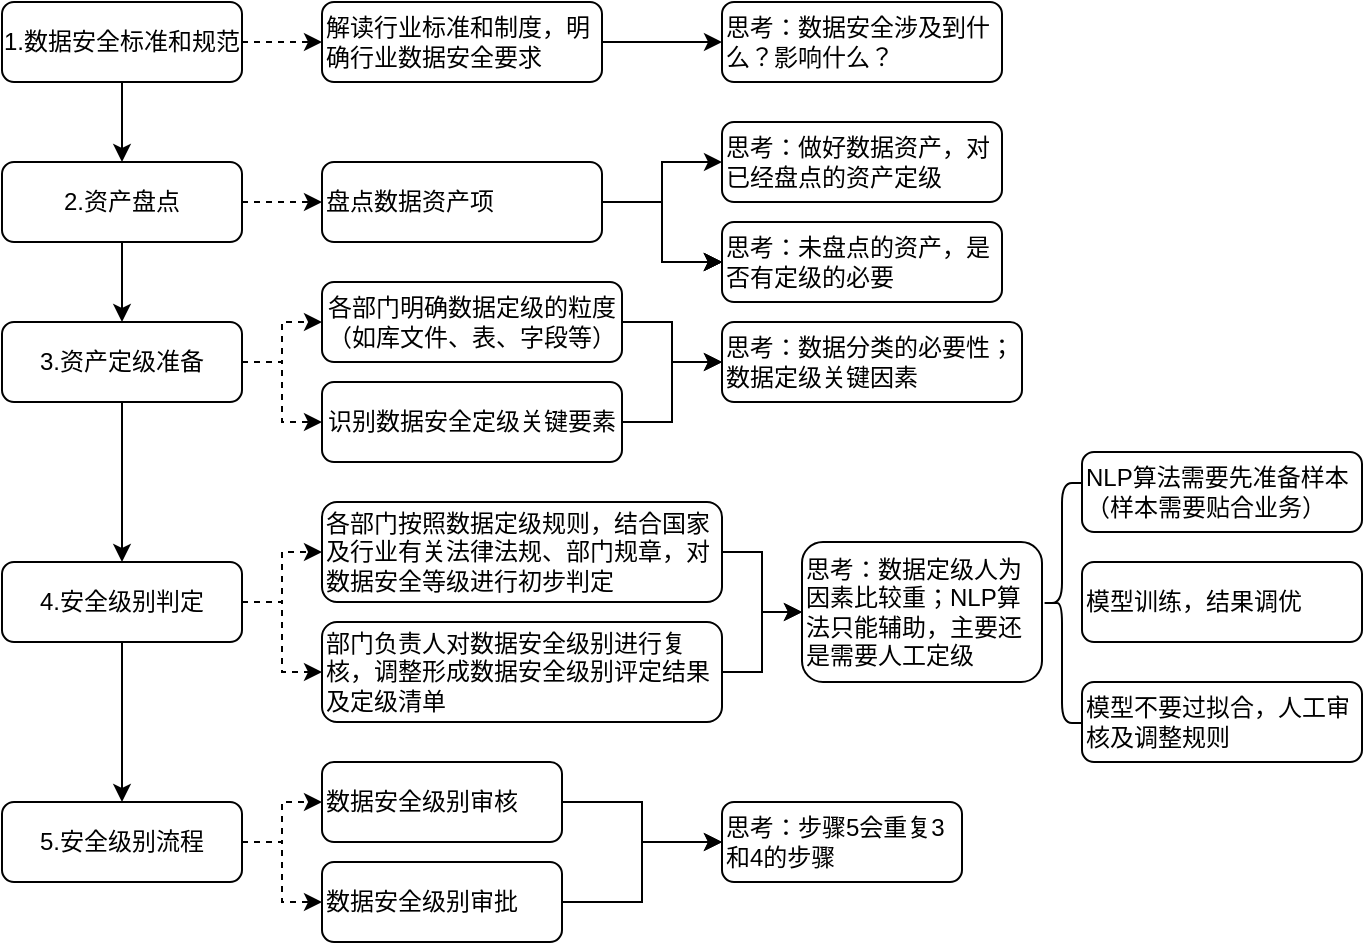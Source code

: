 <mxfile version="21.3.7" type="github">
  <diagram name="第 1 页" id="pbgh6q_sP_-A8DNwU9to">
    <mxGraphModel dx="954" dy="503" grid="1" gridSize="10" guides="1" tooltips="1" connect="1" arrows="1" fold="1" page="1" pageScale="1" pageWidth="827" pageHeight="1169" math="0" shadow="0">
      <root>
        <mxCell id="0" />
        <mxCell id="1" parent="0" />
        <mxCell id="QBAxHrYi88ACEBavRzSa-21" style="edgeStyle=orthogonalEdgeStyle;rounded=0;orthogonalLoop=1;jettySize=auto;html=1;exitX=1;exitY=0.5;exitDx=0;exitDy=0;dashed=1;" edge="1" parent="1" source="QBAxHrYi88ACEBavRzSa-1" target="QBAxHrYi88ACEBavRzSa-9">
          <mxGeometry relative="1" as="geometry" />
        </mxCell>
        <mxCell id="QBAxHrYi88ACEBavRzSa-30" style="edgeStyle=orthogonalEdgeStyle;rounded=0;orthogonalLoop=1;jettySize=auto;html=1;exitX=0.5;exitY=1;exitDx=0;exitDy=0;entryX=0.5;entryY=0;entryDx=0;entryDy=0;" edge="1" parent="1" source="QBAxHrYi88ACEBavRzSa-1" target="QBAxHrYi88ACEBavRzSa-3">
          <mxGeometry relative="1" as="geometry" />
        </mxCell>
        <mxCell id="QBAxHrYi88ACEBavRzSa-1" value="2.资产盘点" style="rounded=1;whiteSpace=wrap;html=1;" vertex="1" parent="1">
          <mxGeometry x="120" y="200" width="120" height="40" as="geometry" />
        </mxCell>
        <mxCell id="QBAxHrYi88ACEBavRzSa-8" style="edgeStyle=orthogonalEdgeStyle;rounded=0;orthogonalLoop=1;jettySize=auto;html=1;exitX=1;exitY=0.5;exitDx=0;exitDy=0;entryX=0;entryY=0.5;entryDx=0;entryDy=0;dashed=1;" edge="1" parent="1" source="QBAxHrYi88ACEBavRzSa-2" target="QBAxHrYi88ACEBavRzSa-4">
          <mxGeometry relative="1" as="geometry" />
        </mxCell>
        <mxCell id="QBAxHrYi88ACEBavRzSa-29" style="edgeStyle=orthogonalEdgeStyle;rounded=0;orthogonalLoop=1;jettySize=auto;html=1;exitX=0.5;exitY=1;exitDx=0;exitDy=0;entryX=0.5;entryY=0;entryDx=0;entryDy=0;" edge="1" parent="1" source="QBAxHrYi88ACEBavRzSa-2" target="QBAxHrYi88ACEBavRzSa-1">
          <mxGeometry relative="1" as="geometry" />
        </mxCell>
        <mxCell id="QBAxHrYi88ACEBavRzSa-2" value="1.数据安全标准和规范" style="rounded=1;whiteSpace=wrap;html=1;" vertex="1" parent="1">
          <mxGeometry x="120" y="120" width="120" height="40" as="geometry" />
        </mxCell>
        <mxCell id="QBAxHrYi88ACEBavRzSa-18" value="" style="edgeStyle=orthogonalEdgeStyle;rounded=0;orthogonalLoop=1;jettySize=auto;html=1;dashed=1;" edge="1" parent="1" source="QBAxHrYi88ACEBavRzSa-3" target="QBAxHrYi88ACEBavRzSa-17">
          <mxGeometry relative="1" as="geometry" />
        </mxCell>
        <mxCell id="QBAxHrYi88ACEBavRzSa-20" value="" style="edgeStyle=orthogonalEdgeStyle;rounded=0;orthogonalLoop=1;jettySize=auto;html=1;dashed=1;" edge="1" parent="1" source="QBAxHrYi88ACEBavRzSa-3" target="QBAxHrYi88ACEBavRzSa-19">
          <mxGeometry relative="1" as="geometry" />
        </mxCell>
        <mxCell id="QBAxHrYi88ACEBavRzSa-28" value="" style="edgeStyle=orthogonalEdgeStyle;rounded=0;orthogonalLoop=1;jettySize=auto;html=1;" edge="1" parent="1" source="QBAxHrYi88ACEBavRzSa-3" target="QBAxHrYi88ACEBavRzSa-27">
          <mxGeometry relative="1" as="geometry" />
        </mxCell>
        <mxCell id="QBAxHrYi88ACEBavRzSa-3" value="3.资产定级准备" style="rounded=1;whiteSpace=wrap;html=1;" vertex="1" parent="1">
          <mxGeometry x="120" y="280" width="120" height="40" as="geometry" />
        </mxCell>
        <mxCell id="QBAxHrYi88ACEBavRzSa-7" value="" style="edgeStyle=orthogonalEdgeStyle;rounded=0;orthogonalLoop=1;jettySize=auto;html=1;" edge="1" parent="1" source="QBAxHrYi88ACEBavRzSa-4" target="QBAxHrYi88ACEBavRzSa-6">
          <mxGeometry relative="1" as="geometry" />
        </mxCell>
        <mxCell id="QBAxHrYi88ACEBavRzSa-4" value="解读行业标准和制度，明确行业数据安全要求" style="rounded=1;whiteSpace=wrap;html=1;align=left;" vertex="1" parent="1">
          <mxGeometry x="280" y="120" width="140" height="40" as="geometry" />
        </mxCell>
        <mxCell id="QBAxHrYi88ACEBavRzSa-6" value="思考：数据安全涉及到什么？影响什么？" style="rounded=1;whiteSpace=wrap;html=1;align=left;" vertex="1" parent="1">
          <mxGeometry x="480" y="120" width="140" height="40" as="geometry" />
        </mxCell>
        <mxCell id="QBAxHrYi88ACEBavRzSa-11" value="" style="edgeStyle=orthogonalEdgeStyle;rounded=0;orthogonalLoop=1;jettySize=auto;html=1;" edge="1" parent="1" source="QBAxHrYi88ACEBavRzSa-9" target="QBAxHrYi88ACEBavRzSa-10">
          <mxGeometry relative="1" as="geometry" />
        </mxCell>
        <mxCell id="QBAxHrYi88ACEBavRzSa-12" value="" style="edgeStyle=orthogonalEdgeStyle;rounded=0;orthogonalLoop=1;jettySize=auto;html=1;" edge="1" parent="1" source="QBAxHrYi88ACEBavRzSa-9" target="QBAxHrYi88ACEBavRzSa-10">
          <mxGeometry relative="1" as="geometry" />
        </mxCell>
        <mxCell id="QBAxHrYi88ACEBavRzSa-13" value="" style="edgeStyle=orthogonalEdgeStyle;rounded=0;orthogonalLoop=1;jettySize=auto;html=1;" edge="1" parent="1" source="QBAxHrYi88ACEBavRzSa-9" target="QBAxHrYi88ACEBavRzSa-10">
          <mxGeometry relative="1" as="geometry" />
        </mxCell>
        <mxCell id="QBAxHrYi88ACEBavRzSa-14" value="" style="edgeStyle=orthogonalEdgeStyle;rounded=0;orthogonalLoop=1;jettySize=auto;html=1;" edge="1" parent="1" source="QBAxHrYi88ACEBavRzSa-9" target="QBAxHrYi88ACEBavRzSa-10">
          <mxGeometry relative="1" as="geometry" />
        </mxCell>
        <mxCell id="QBAxHrYi88ACEBavRzSa-16" style="edgeStyle=orthogonalEdgeStyle;rounded=0;orthogonalLoop=1;jettySize=auto;html=1;exitX=1;exitY=0.5;exitDx=0;exitDy=0;" edge="1" parent="1" source="QBAxHrYi88ACEBavRzSa-9" target="QBAxHrYi88ACEBavRzSa-15">
          <mxGeometry relative="1" as="geometry" />
        </mxCell>
        <mxCell id="QBAxHrYi88ACEBavRzSa-9" value="盘点数据资产项" style="rounded=1;whiteSpace=wrap;html=1;align=left;" vertex="1" parent="1">
          <mxGeometry x="280" y="200" width="140" height="40" as="geometry" />
        </mxCell>
        <mxCell id="QBAxHrYi88ACEBavRzSa-10" value="思考：未盘点的资产，是否有定级的必要" style="rounded=1;whiteSpace=wrap;html=1;align=left;" vertex="1" parent="1">
          <mxGeometry x="480" y="230" width="140" height="40" as="geometry" />
        </mxCell>
        <mxCell id="QBAxHrYi88ACEBavRzSa-15" value="思考：做好数据资产，对已经盘点的资产定级" style="rounded=1;whiteSpace=wrap;html=1;align=left;" vertex="1" parent="1">
          <mxGeometry x="480" y="180" width="140" height="40" as="geometry" />
        </mxCell>
        <mxCell id="QBAxHrYi88ACEBavRzSa-25" style="edgeStyle=orthogonalEdgeStyle;rounded=0;orthogonalLoop=1;jettySize=auto;html=1;exitX=1;exitY=0.5;exitDx=0;exitDy=0;entryX=0;entryY=0.5;entryDx=0;entryDy=0;" edge="1" parent="1" source="QBAxHrYi88ACEBavRzSa-17" target="QBAxHrYi88ACEBavRzSa-23">
          <mxGeometry relative="1" as="geometry" />
        </mxCell>
        <mxCell id="QBAxHrYi88ACEBavRzSa-17" value="各部门明确数据定级的粒度（如库文件、表、字段等）" style="rounded=1;whiteSpace=wrap;html=1;" vertex="1" parent="1">
          <mxGeometry x="280" y="260" width="150" height="40" as="geometry" />
        </mxCell>
        <mxCell id="QBAxHrYi88ACEBavRzSa-24" value="" style="edgeStyle=orthogonalEdgeStyle;rounded=0;orthogonalLoop=1;jettySize=auto;html=1;" edge="1" parent="1" source="QBAxHrYi88ACEBavRzSa-19" target="QBAxHrYi88ACEBavRzSa-23">
          <mxGeometry relative="1" as="geometry" />
        </mxCell>
        <mxCell id="QBAxHrYi88ACEBavRzSa-19" value="识别数据安全定级关键要素" style="rounded=1;whiteSpace=wrap;html=1;" vertex="1" parent="1">
          <mxGeometry x="280" y="310" width="150" height="40" as="geometry" />
        </mxCell>
        <mxCell id="QBAxHrYi88ACEBavRzSa-23" value="思考：数据分类的必要性；数据定级关键因素" style="rounded=1;whiteSpace=wrap;html=1;align=left;" vertex="1" parent="1">
          <mxGeometry x="480" y="280" width="150" height="40" as="geometry" />
        </mxCell>
        <mxCell id="QBAxHrYi88ACEBavRzSa-33" value="" style="edgeStyle=orthogonalEdgeStyle;rounded=0;orthogonalLoop=1;jettySize=auto;html=1;dashed=1;" edge="1" parent="1" source="QBAxHrYi88ACEBavRzSa-27" target="QBAxHrYi88ACEBavRzSa-32">
          <mxGeometry relative="1" as="geometry" />
        </mxCell>
        <mxCell id="QBAxHrYi88ACEBavRzSa-35" value="" style="edgeStyle=orthogonalEdgeStyle;rounded=0;orthogonalLoop=1;jettySize=auto;html=1;dashed=1;" edge="1" parent="1" source="QBAxHrYi88ACEBavRzSa-27" target="QBAxHrYi88ACEBavRzSa-34">
          <mxGeometry relative="1" as="geometry" />
        </mxCell>
        <mxCell id="QBAxHrYi88ACEBavRzSa-40" value="" style="edgeStyle=orthogonalEdgeStyle;rounded=0;orthogonalLoop=1;jettySize=auto;html=1;" edge="1" parent="1" source="QBAxHrYi88ACEBavRzSa-27" target="QBAxHrYi88ACEBavRzSa-39">
          <mxGeometry relative="1" as="geometry" />
        </mxCell>
        <mxCell id="QBAxHrYi88ACEBavRzSa-27" value="4.安全级别判定" style="rounded=1;whiteSpace=wrap;html=1;" vertex="1" parent="1">
          <mxGeometry x="120" y="400" width="120" height="40" as="geometry" />
        </mxCell>
        <mxCell id="QBAxHrYi88ACEBavRzSa-37" style="edgeStyle=orthogonalEdgeStyle;rounded=0;orthogonalLoop=1;jettySize=auto;html=1;exitX=1;exitY=0.5;exitDx=0;exitDy=0;entryX=0;entryY=0.5;entryDx=0;entryDy=0;" edge="1" parent="1" source="QBAxHrYi88ACEBavRzSa-32" target="QBAxHrYi88ACEBavRzSa-36">
          <mxGeometry relative="1" as="geometry" />
        </mxCell>
        <mxCell id="QBAxHrYi88ACEBavRzSa-32" value="各部门按照数据定级规则，结合国家及行业有关法律法规、部门规章，对数据安全等级进行初步判定" style="rounded=1;whiteSpace=wrap;html=1;align=left;" vertex="1" parent="1">
          <mxGeometry x="280" y="370" width="200" height="50" as="geometry" />
        </mxCell>
        <mxCell id="QBAxHrYi88ACEBavRzSa-38" style="edgeStyle=orthogonalEdgeStyle;rounded=0;orthogonalLoop=1;jettySize=auto;html=1;exitX=1;exitY=0.5;exitDx=0;exitDy=0;entryX=0;entryY=0.5;entryDx=0;entryDy=0;" edge="1" parent="1" source="QBAxHrYi88ACEBavRzSa-34" target="QBAxHrYi88ACEBavRzSa-36">
          <mxGeometry relative="1" as="geometry" />
        </mxCell>
        <mxCell id="QBAxHrYi88ACEBavRzSa-34" value="部门负责人对数据安全级别进行复核，调整形成数据安全级别评定结果及定级清单" style="rounded=1;whiteSpace=wrap;html=1;align=left;" vertex="1" parent="1">
          <mxGeometry x="280" y="430" width="200" height="50" as="geometry" />
        </mxCell>
        <mxCell id="QBAxHrYi88ACEBavRzSa-36" value="思考：数据定级人为因素比较重；NLP算法只能辅助，主要还是需要人工定级" style="rounded=1;whiteSpace=wrap;html=1;align=left;" vertex="1" parent="1">
          <mxGeometry x="520" y="390" width="120" height="70" as="geometry" />
        </mxCell>
        <mxCell id="QBAxHrYi88ACEBavRzSa-42" value="" style="edgeStyle=orthogonalEdgeStyle;rounded=0;orthogonalLoop=1;jettySize=auto;html=1;dashed=1;" edge="1" parent="1" source="QBAxHrYi88ACEBavRzSa-39" target="QBAxHrYi88ACEBavRzSa-41">
          <mxGeometry relative="1" as="geometry" />
        </mxCell>
        <mxCell id="QBAxHrYi88ACEBavRzSa-44" style="edgeStyle=orthogonalEdgeStyle;rounded=0;orthogonalLoop=1;jettySize=auto;html=1;exitX=1;exitY=0.5;exitDx=0;exitDy=0;entryX=0;entryY=0.5;entryDx=0;entryDy=0;dashed=1;" edge="1" parent="1" source="QBAxHrYi88ACEBavRzSa-39" target="QBAxHrYi88ACEBavRzSa-43">
          <mxGeometry relative="1" as="geometry" />
        </mxCell>
        <mxCell id="QBAxHrYi88ACEBavRzSa-39" value="5.安全级别流程" style="rounded=1;whiteSpace=wrap;html=1;" vertex="1" parent="1">
          <mxGeometry x="120" y="520" width="120" height="40" as="geometry" />
        </mxCell>
        <mxCell id="QBAxHrYi88ACEBavRzSa-47" style="edgeStyle=orthogonalEdgeStyle;rounded=0;orthogonalLoop=1;jettySize=auto;html=1;exitX=1;exitY=0.5;exitDx=0;exitDy=0;entryX=0;entryY=0.5;entryDx=0;entryDy=0;" edge="1" parent="1" source="QBAxHrYi88ACEBavRzSa-41" target="QBAxHrYi88ACEBavRzSa-45">
          <mxGeometry relative="1" as="geometry" />
        </mxCell>
        <mxCell id="QBAxHrYi88ACEBavRzSa-41" value="数据安全级别审核" style="rounded=1;whiteSpace=wrap;html=1;align=left;" vertex="1" parent="1">
          <mxGeometry x="280" y="500" width="120" height="40" as="geometry" />
        </mxCell>
        <mxCell id="QBAxHrYi88ACEBavRzSa-46" value="" style="edgeStyle=orthogonalEdgeStyle;rounded=0;orthogonalLoop=1;jettySize=auto;html=1;" edge="1" parent="1" source="QBAxHrYi88ACEBavRzSa-43" target="QBAxHrYi88ACEBavRzSa-45">
          <mxGeometry relative="1" as="geometry" />
        </mxCell>
        <mxCell id="QBAxHrYi88ACEBavRzSa-43" value="数据安全级别审批" style="rounded=1;whiteSpace=wrap;html=1;align=left;" vertex="1" parent="1">
          <mxGeometry x="280" y="550" width="120" height="40" as="geometry" />
        </mxCell>
        <mxCell id="QBAxHrYi88ACEBavRzSa-45" value="思考：步骤5会重复3和4的步骤" style="rounded=1;whiteSpace=wrap;html=1;align=left;" vertex="1" parent="1">
          <mxGeometry x="480" y="520" width="120" height="40" as="geometry" />
        </mxCell>
        <mxCell id="QBAxHrYi88ACEBavRzSa-48" value="NLP算法需要先准备样本（样本需要贴合业务）" style="rounded=1;whiteSpace=wrap;html=1;align=left;" vertex="1" parent="1">
          <mxGeometry x="660" y="345" width="140" height="40" as="geometry" />
        </mxCell>
        <mxCell id="QBAxHrYi88ACEBavRzSa-49" value="模型训练，结果调优" style="rounded=1;whiteSpace=wrap;html=1;align=left;" vertex="1" parent="1">
          <mxGeometry x="660" y="400" width="140" height="40" as="geometry" />
        </mxCell>
        <mxCell id="QBAxHrYi88ACEBavRzSa-50" value="模型不要过拟合，人工审核及调整规则" style="rounded=1;whiteSpace=wrap;html=1;align=left;" vertex="1" parent="1">
          <mxGeometry x="660" y="460" width="140" height="40" as="geometry" />
        </mxCell>
        <mxCell id="QBAxHrYi88ACEBavRzSa-51" value="" style="shape=curlyBracket;whiteSpace=wrap;html=1;rounded=1;labelPosition=left;verticalLabelPosition=middle;align=right;verticalAlign=middle;" vertex="1" parent="1">
          <mxGeometry x="640" y="360.5" width="20" height="120" as="geometry" />
        </mxCell>
      </root>
    </mxGraphModel>
  </diagram>
</mxfile>
